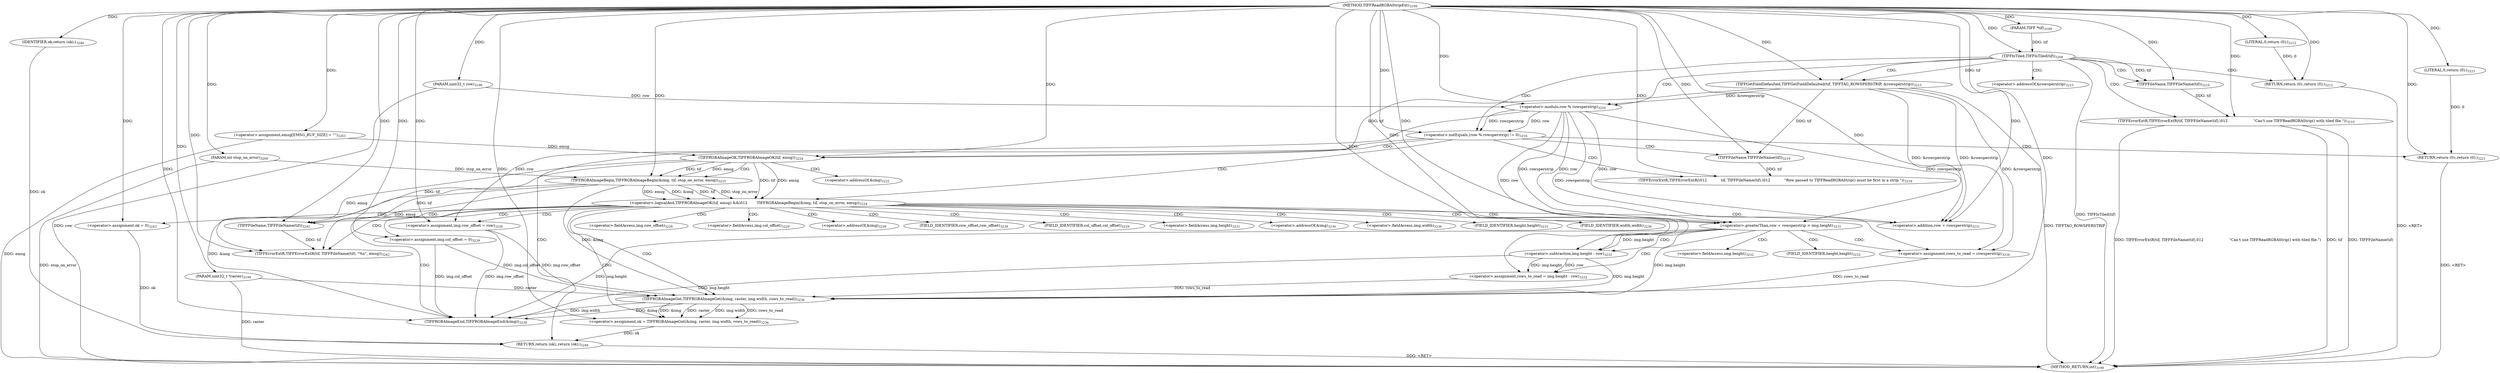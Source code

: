 digraph "TIFFReadRGBAStripExt" {  
"63070" [label = <(METHOD,TIFFReadRGBAStripExt)<SUB>3199</SUB>> ]
"63183" [label = <(METHOD_RETURN,int)<SUB>3199</SUB>> ]
"63071" [label = <(PARAM,TIFF *tif)<SUB>3199</SUB>> ]
"63072" [label = <(PARAM,uint32_t row)<SUB>3199</SUB>> ]
"63073" [label = <(PARAM,uint32_t *raster)<SUB>3199</SUB>> ]
"63074" [label = <(PARAM,int stop_on_error)<SUB>3200</SUB>> ]
"63077" [label = <(&lt;operator&gt;.assignment,emsg[EMSG_BUF_SIZE] = &quot;&quot;)<SUB>3203</SUB>> ]
"63095" [label = <(TIFFGetFieldDefaulted,TIFFGetFieldDefaulted(tif, TIFFTAG_ROWSPERSTRIP, &amp;rowsperstrip))<SUB>3215</SUB>> ]
"63181" [label = <(RETURN,return (ok);,return (ok);)<SUB>3246</SUB>> ]
"63085" [label = <(TIFFIsTiled,TIFFIsTiled(tif))<SUB>3208</SUB>> ]
"63101" [label = <(&lt;operator&gt;.notEquals,(row % rowsperstrip) != 0)<SUB>3216</SUB>> ]
"63115" [label = <(&lt;operator&gt;.logicalAnd,TIFFRGBAImageOK(tif, emsg) &amp;&amp;\012        TIFFRGBAImageBegin(&amp;img, tif, stop_on_error, emsg))<SUB>3224</SUB>> ]
"63182" [label = <(IDENTIFIER,ok,return (ok);)<SUB>3246</SUB>> ]
"63088" [label = <(TIFFErrorExtR,TIFFErrorExtR(tif, TIFFFileName(tif),\012                      &quot;Can't use TIFFReadRGBAStrip() with tiled file.&quot;))<SUB>3210</SUB>> ]
"63093" [label = <(RETURN,return (0);,return (0);)<SUB>3212</SUB>> ]
"63107" [label = <(TIFFErrorExtR,TIFFErrorExtR(\012            tif, TIFFFileName(tif),\012            &quot;Row passed to TIFFReadRGBAStrip() must be first in a strip.&quot;))<SUB>3218</SUB>> ]
"63112" [label = <(RETURN,return (0);,return (0);)<SUB>3221</SUB>> ]
"63126" [label = <(&lt;operator&gt;.assignment,img.row_offset = row)<SUB>3228</SUB>> ]
"63131" [label = <(&lt;operator&gt;.assignment,img.col_offset = 0)<SUB>3229</SUB>> ]
"63157" [label = <(&lt;operator&gt;.assignment,ok = TIFFRGBAImageGet(&amp;img, raster, img.width, rows_to_read))<SUB>3236</SUB>> ]
"63167" [label = <(TIFFRGBAImageEnd,TIFFRGBAImageEnd(&amp;img))<SUB>3238</SUB>> ]
"63094" [label = <(LITERAL,0,return (0);)<SUB>3212</SUB>> ]
"63102" [label = <(&lt;operator&gt;.modulo,row % rowsperstrip)<SUB>3216</SUB>> ]
"63113" [label = <(LITERAL,0,return (0);)<SUB>3221</SUB>> ]
"63116" [label = <(TIFFRGBAImageOK,TIFFRGBAImageOK(tif, emsg))<SUB>3224</SUB>> ]
"63119" [label = <(TIFFRGBAImageBegin,TIFFRGBAImageBegin(&amp;img, tif, stop_on_error, emsg))<SUB>3225</SUB>> ]
"63137" [label = <(&lt;operator&gt;.greaterThan,row + rowsperstrip &gt; img.height)<SUB>3231</SUB>> ]
"63172" [label = <(TIFFErrorExtR,TIFFErrorExtR(tif, TIFFFileName(tif), &quot;%s&quot;, emsg))<SUB>3242</SUB>> ]
"63178" [label = <(&lt;operator&gt;.assignment,ok = 0)<SUB>3243</SUB>> ]
"63090" [label = <(TIFFFileName,TIFFFileName(tif))<SUB>3210</SUB>> ]
"63109" [label = <(TIFFFileName,TIFFFileName(tif))<SUB>3219</SUB>> ]
"63145" [label = <(&lt;operator&gt;.assignment,rows_to_read = img.height - row)<SUB>3232</SUB>> ]
"63159" [label = <(TIFFRGBAImageGet,TIFFRGBAImageGet(&amp;img, raster, img.width, rows_to_read))<SUB>3236</SUB>> ]
"63138" [label = <(&lt;operator&gt;.addition,row + rowsperstrip)<SUB>3231</SUB>> ]
"63154" [label = <(&lt;operator&gt;.assignment,rows_to_read = rowsperstrip)<SUB>3234</SUB>> ]
"63174" [label = <(TIFFFileName,TIFFFileName(tif))<SUB>3242</SUB>> ]
"63147" [label = <(&lt;operator&gt;.subtraction,img.height - row)<SUB>3232</SUB>> ]
"63098" [label = <(&lt;operator&gt;.addressOf,&amp;rowsperstrip)<SUB>3215</SUB>> ]
"63120" [label = <(&lt;operator&gt;.addressOf,&amp;img)<SUB>3225</SUB>> ]
"63127" [label = <(&lt;operator&gt;.fieldAccess,img.row_offset)<SUB>3228</SUB>> ]
"63132" [label = <(&lt;operator&gt;.fieldAccess,img.col_offset)<SUB>3229</SUB>> ]
"63168" [label = <(&lt;operator&gt;.addressOf,&amp;img)<SUB>3238</SUB>> ]
"63129" [label = <(FIELD_IDENTIFIER,row_offset,row_offset)<SUB>3228</SUB>> ]
"63134" [label = <(FIELD_IDENTIFIER,col_offset,col_offset)<SUB>3229</SUB>> ]
"63141" [label = <(&lt;operator&gt;.fieldAccess,img.height)<SUB>3231</SUB>> ]
"63160" [label = <(&lt;operator&gt;.addressOf,&amp;img)<SUB>3236</SUB>> ]
"63163" [label = <(&lt;operator&gt;.fieldAccess,img.width)<SUB>3236</SUB>> ]
"63143" [label = <(FIELD_IDENTIFIER,height,height)<SUB>3231</SUB>> ]
"63165" [label = <(FIELD_IDENTIFIER,width,width)<SUB>3236</SUB>> ]
"63148" [label = <(&lt;operator&gt;.fieldAccess,img.height)<SUB>3232</SUB>> ]
"63150" [label = <(FIELD_IDENTIFIER,height,height)<SUB>3232</SUB>> ]
  "63112" -> "63183"  [ label = "DDG: &lt;RET&gt;"] 
  "63181" -> "63183"  [ label = "DDG: &lt;RET&gt;"] 
  "63093" -> "63183"  [ label = "DDG: &lt;RET&gt;"] 
  "63072" -> "63183"  [ label = "DDG: row"] 
  "63073" -> "63183"  [ label = "DDG: raster"] 
  "63074" -> "63183"  [ label = "DDG: stop_on_error"] 
  "63077" -> "63183"  [ label = "DDG: emsg"] 
  "63085" -> "63183"  [ label = "DDG: TIFFIsTiled(tif)"] 
  "63088" -> "63183"  [ label = "DDG: tif"] 
  "63088" -> "63183"  [ label = "DDG: TIFFFileName(tif)"] 
  "63088" -> "63183"  [ label = "DDG: TIFFErrorExtR(tif, TIFFFileName(tif),\012                      &quot;Can't use TIFFReadRGBAStrip() with tiled file.&quot;)"] 
  "63095" -> "63183"  [ label = "DDG: TIFFTAG_ROWSPERSTRIP"] 
  "63070" -> "63071"  [ label = "DDG: "] 
  "63070" -> "63072"  [ label = "DDG: "] 
  "63070" -> "63073"  [ label = "DDG: "] 
  "63070" -> "63074"  [ label = "DDG: "] 
  "63070" -> "63077"  [ label = "DDG: "] 
  "63182" -> "63181"  [ label = "DDG: ok"] 
  "63178" -> "63181"  [ label = "DDG: ok"] 
  "63157" -> "63181"  [ label = "DDG: ok"] 
  "63085" -> "63095"  [ label = "DDG: tif"] 
  "63070" -> "63095"  [ label = "DDG: "] 
  "63070" -> "63182"  [ label = "DDG: "] 
  "63071" -> "63085"  [ label = "DDG: tif"] 
  "63070" -> "63085"  [ label = "DDG: "] 
  "63094" -> "63093"  [ label = "DDG: 0"] 
  "63070" -> "63093"  [ label = "DDG: "] 
  "63102" -> "63101"  [ label = "DDG: row"] 
  "63102" -> "63101"  [ label = "DDG: rowsperstrip"] 
  "63070" -> "63101"  [ label = "DDG: "] 
  "63113" -> "63112"  [ label = "DDG: 0"] 
  "63070" -> "63112"  [ label = "DDG: "] 
  "63116" -> "63115"  [ label = "DDG: tif"] 
  "63116" -> "63115"  [ label = "DDG: emsg"] 
  "63119" -> "63115"  [ label = "DDG: &amp;img"] 
  "63119" -> "63115"  [ label = "DDG: tif"] 
  "63119" -> "63115"  [ label = "DDG: stop_on_error"] 
  "63119" -> "63115"  [ label = "DDG: emsg"] 
  "63102" -> "63126"  [ label = "DDG: row"] 
  "63070" -> "63126"  [ label = "DDG: "] 
  "63070" -> "63131"  [ label = "DDG: "] 
  "63159" -> "63157"  [ label = "DDG: &amp;img"] 
  "63159" -> "63157"  [ label = "DDG: raster"] 
  "63159" -> "63157"  [ label = "DDG: img.width"] 
  "63159" -> "63157"  [ label = "DDG: rows_to_read"] 
  "63090" -> "63088"  [ label = "DDG: tif"] 
  "63070" -> "63088"  [ label = "DDG: "] 
  "63070" -> "63094"  [ label = "DDG: "] 
  "63072" -> "63102"  [ label = "DDG: row"] 
  "63070" -> "63102"  [ label = "DDG: "] 
  "63095" -> "63102"  [ label = "DDG: &amp;rowsperstrip"] 
  "63109" -> "63107"  [ label = "DDG: tif"] 
  "63070" -> "63107"  [ label = "DDG: "] 
  "63070" -> "63113"  [ label = "DDG: "] 
  "63095" -> "63116"  [ label = "DDG: tif"] 
  "63070" -> "63116"  [ label = "DDG: "] 
  "63077" -> "63116"  [ label = "DDG: emsg"] 
  "63070" -> "63119"  [ label = "DDG: "] 
  "63116" -> "63119"  [ label = "DDG: tif"] 
  "63074" -> "63119"  [ label = "DDG: stop_on_error"] 
  "63116" -> "63119"  [ label = "DDG: emsg"] 
  "63070" -> "63157"  [ label = "DDG: "] 
  "63159" -> "63167"  [ label = "DDG: &amp;img"] 
  "63126" -> "63167"  [ label = "DDG: img.row_offset"] 
  "63131" -> "63167"  [ label = "DDG: img.col_offset"] 
  "63137" -> "63167"  [ label = "DDG: img.height"] 
  "63147" -> "63167"  [ label = "DDG: img.height"] 
  "63159" -> "63167"  [ label = "DDG: img.width"] 
  "63070" -> "63167"  [ label = "DDG: "] 
  "63119" -> "63167"  [ label = "DDG: &amp;img"] 
  "63070" -> "63178"  [ label = "DDG: "] 
  "63085" -> "63090"  [ label = "DDG: tif"] 
  "63070" -> "63090"  [ label = "DDG: "] 
  "63095" -> "63109"  [ label = "DDG: tif"] 
  "63070" -> "63109"  [ label = "DDG: "] 
  "63070" -> "63137"  [ label = "DDG: "] 
  "63102" -> "63137"  [ label = "DDG: row"] 
  "63095" -> "63137"  [ label = "DDG: &amp;rowsperstrip"] 
  "63102" -> "63137"  [ label = "DDG: rowsperstrip"] 
  "63147" -> "63145"  [ label = "DDG: img.height"] 
  "63147" -> "63145"  [ label = "DDG: row"] 
  "63119" -> "63159"  [ label = "DDG: &amp;img"] 
  "63126" -> "63159"  [ label = "DDG: img.row_offset"] 
  "63131" -> "63159"  [ label = "DDG: img.col_offset"] 
  "63137" -> "63159"  [ label = "DDG: img.height"] 
  "63147" -> "63159"  [ label = "DDG: img.height"] 
  "63070" -> "63159"  [ label = "DDG: "] 
  "63073" -> "63159"  [ label = "DDG: raster"] 
  "63154" -> "63159"  [ label = "DDG: rows_to_read"] 
  "63145" -> "63159"  [ label = "DDG: rows_to_read"] 
  "63174" -> "63172"  [ label = "DDG: tif"] 
  "63070" -> "63172"  [ label = "DDG: "] 
  "63116" -> "63172"  [ label = "DDG: emsg"] 
  "63119" -> "63172"  [ label = "DDG: emsg"] 
  "63070" -> "63138"  [ label = "DDG: "] 
  "63102" -> "63138"  [ label = "DDG: row"] 
  "63095" -> "63138"  [ label = "DDG: &amp;rowsperstrip"] 
  "63102" -> "63138"  [ label = "DDG: rowsperstrip"] 
  "63070" -> "63145"  [ label = "DDG: "] 
  "63095" -> "63154"  [ label = "DDG: &amp;rowsperstrip"] 
  "63070" -> "63154"  [ label = "DDG: "] 
  "63102" -> "63154"  [ label = "DDG: rowsperstrip"] 
  "63116" -> "63174"  [ label = "DDG: tif"] 
  "63119" -> "63174"  [ label = "DDG: tif"] 
  "63070" -> "63174"  [ label = "DDG: "] 
  "63137" -> "63147"  [ label = "DDG: img.height"] 
  "63070" -> "63147"  [ label = "DDG: "] 
  "63102" -> "63147"  [ label = "DDG: row"] 
  "63085" -> "63088"  [ label = "CDG: "] 
  "63085" -> "63095"  [ label = "CDG: "] 
  "63085" -> "63101"  [ label = "CDG: "] 
  "63085" -> "63090"  [ label = "CDG: "] 
  "63085" -> "63093"  [ label = "CDG: "] 
  "63085" -> "63098"  [ label = "CDG: "] 
  "63085" -> "63102"  [ label = "CDG: "] 
  "63101" -> "63181"  [ label = "CDG: "] 
  "63101" -> "63115"  [ label = "CDG: "] 
  "63101" -> "63107"  [ label = "CDG: "] 
  "63101" -> "63112"  [ label = "CDG: "] 
  "63101" -> "63116"  [ label = "CDG: "] 
  "63101" -> "63109"  [ label = "CDG: "] 
  "63115" -> "63172"  [ label = "CDG: "] 
  "63115" -> "63134"  [ label = "CDG: "] 
  "63115" -> "63143"  [ label = "CDG: "] 
  "63115" -> "63159"  [ label = "CDG: "] 
  "63115" -> "63178"  [ label = "CDG: "] 
  "63115" -> "63131"  [ label = "CDG: "] 
  "63115" -> "63129"  [ label = "CDG: "] 
  "63115" -> "63160"  [ label = "CDG: "] 
  "63115" -> "63137"  [ label = "CDG: "] 
  "63115" -> "63165"  [ label = "CDG: "] 
  "63115" -> "63126"  [ label = "CDG: "] 
  "63115" -> "63167"  [ label = "CDG: "] 
  "63115" -> "63168"  [ label = "CDG: "] 
  "63115" -> "63138"  [ label = "CDG: "] 
  "63115" -> "63127"  [ label = "CDG: "] 
  "63115" -> "63174"  [ label = "CDG: "] 
  "63115" -> "63163"  [ label = "CDG: "] 
  "63115" -> "63157"  [ label = "CDG: "] 
  "63115" -> "63132"  [ label = "CDG: "] 
  "63115" -> "63141"  [ label = "CDG: "] 
  "63116" -> "63120"  [ label = "CDG: "] 
  "63116" -> "63119"  [ label = "CDG: "] 
  "63137" -> "63148"  [ label = "CDG: "] 
  "63137" -> "63154"  [ label = "CDG: "] 
  "63137" -> "63150"  [ label = "CDG: "] 
  "63137" -> "63147"  [ label = "CDG: "] 
  "63137" -> "63145"  [ label = "CDG: "] 
}
